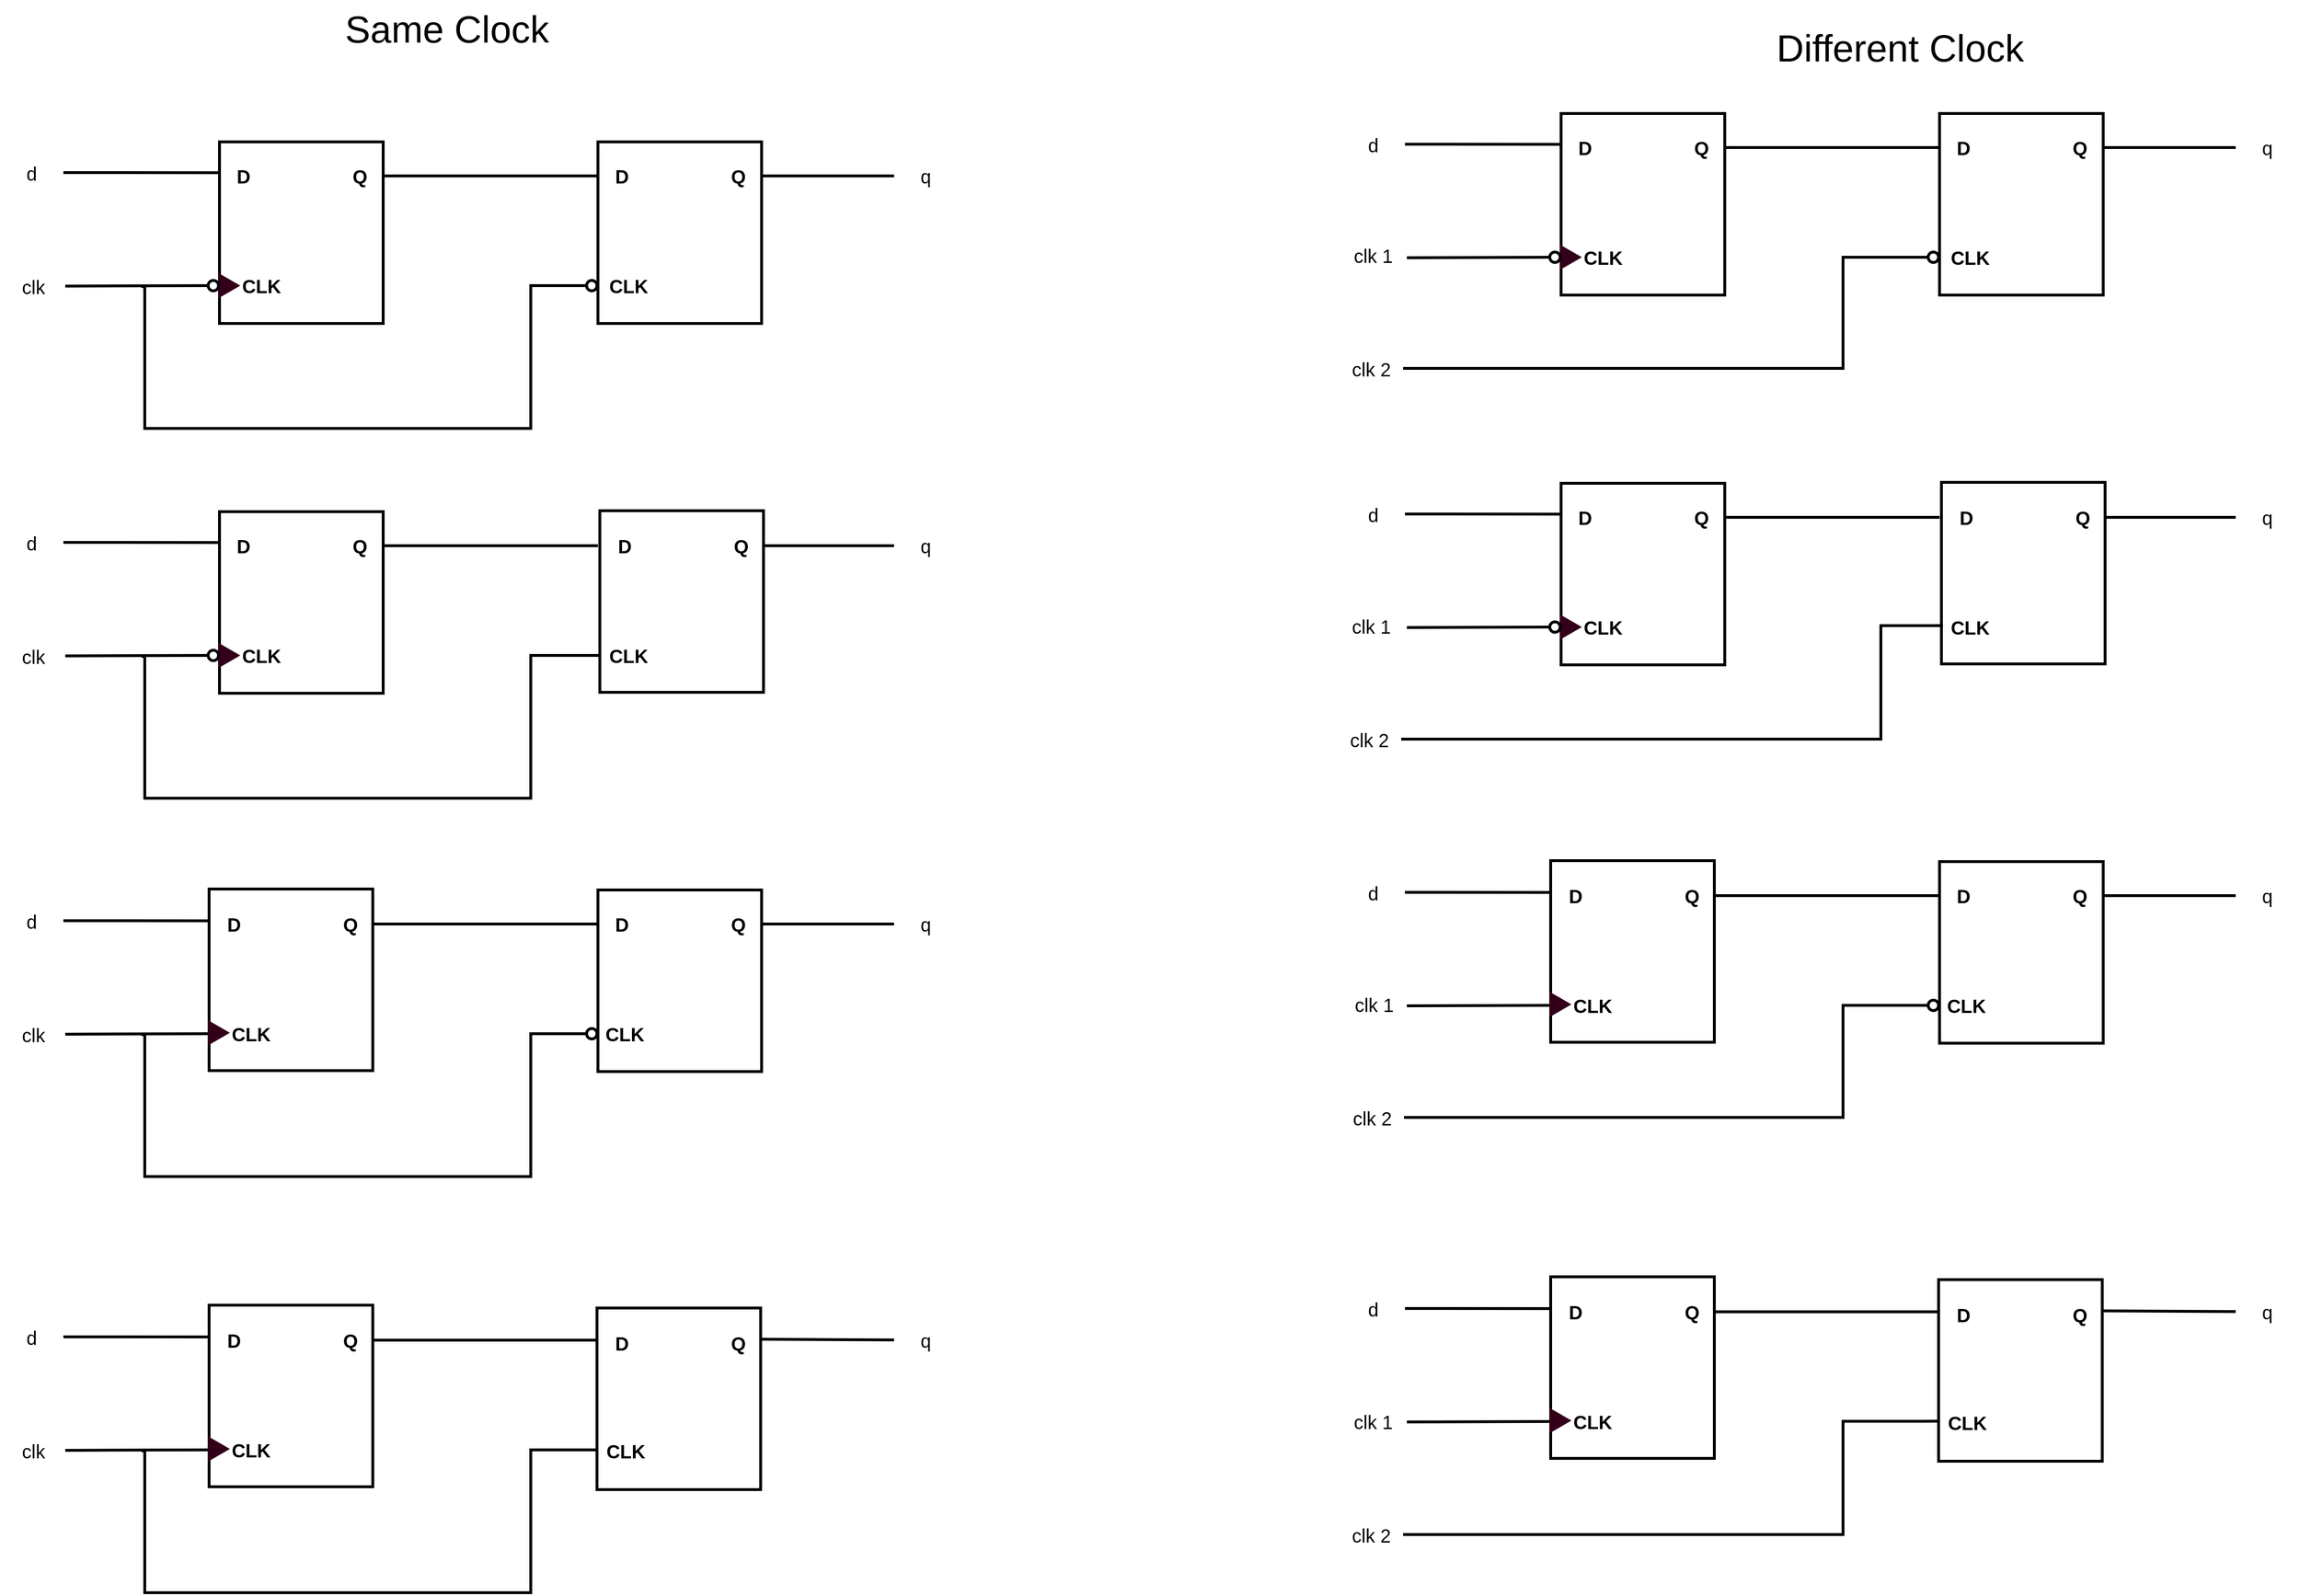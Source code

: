 <mxfile version="28.1.2">
  <diagram name="Page-1" id="wK8RtzLL9SJ3R5ARjWUS">
    <mxGraphModel dx="4900" dy="2587" grid="1" gridSize="10" guides="1" tooltips="1" connect="1" arrows="1" fold="1" page="1" pageScale="1" pageWidth="850" pageHeight="1100" math="0" shadow="0">
      <root>
        <mxCell id="0" />
        <mxCell id="1" parent="0" />
        <mxCell id="VeMJpktW_zQZ9WVwpv5x-1" value="" style="rounded=0;whiteSpace=wrap;html=1;strokeWidth=3;fontSize=20;container=0;fontStyle=1" vertex="1" parent="1">
          <mxGeometry x="252" y="310" width="173" height="192" as="geometry" />
        </mxCell>
        <mxCell id="VeMJpktW_zQZ9WVwpv5x-2" value="D" style="text;html=1;align=center;verticalAlign=middle;resizable=0;points=[];autosize=1;strokeColor=none;fillColor=none;strokeWidth=3;fontSize=20;container=0;fontStyle=1" vertex="1" parent="1">
          <mxGeometry x="257" y="326" width="40" height="40" as="geometry" />
        </mxCell>
        <mxCell id="VeMJpktW_zQZ9WVwpv5x-3" value="CLK" style="text;html=1;align=center;verticalAlign=middle;resizable=0;points=[];autosize=1;strokeColor=none;fillColor=none;strokeWidth=3;fontSize=20;container=0;fontStyle=1" vertex="1" parent="1">
          <mxGeometry x="266" y="442" width="60" height="40" as="geometry" />
        </mxCell>
        <mxCell id="VeMJpktW_zQZ9WVwpv5x-4" value="Q" style="text;html=1;align=center;verticalAlign=middle;resizable=0;points=[];autosize=1;strokeColor=none;fillColor=none;strokeWidth=3;fontSize=20;container=0;fontStyle=1" vertex="1" parent="1">
          <mxGeometry x="380" y="326" width="40" height="40" as="geometry" />
        </mxCell>
        <mxCell id="VeMJpktW_zQZ9WVwpv5x-5" value="" style="triangle;whiteSpace=wrap;html=1;strokeWidth=3;fillColor=#33001A;strokeColor=#33001A;fontColor=#ffffff;" vertex="1" parent="1">
          <mxGeometry x="252" y="451" width="19" height="22" as="geometry" />
        </mxCell>
        <mxCell id="VeMJpktW_zQZ9WVwpv5x-6" value="" style="ellipse;whiteSpace=wrap;html=1;aspect=fixed;strokeWidth=3;" vertex="1" parent="1">
          <mxGeometry x="240" y="456.5" width="11" height="11" as="geometry" />
        </mxCell>
        <mxCell id="VeMJpktW_zQZ9WVwpv5x-7" value="" style="rounded=0;whiteSpace=wrap;html=1;strokeWidth=3;fontSize=20;container=0;fontStyle=1" vertex="1" parent="1">
          <mxGeometry x="652" y="310" width="173" height="192" as="geometry" />
        </mxCell>
        <mxCell id="VeMJpktW_zQZ9WVwpv5x-8" value="D" style="text;html=1;align=center;verticalAlign=middle;resizable=0;points=[];autosize=1;strokeColor=none;fillColor=none;strokeWidth=3;fontSize=20;container=0;fontStyle=1" vertex="1" parent="1">
          <mxGeometry x="657" y="326" width="40" height="40" as="geometry" />
        </mxCell>
        <mxCell id="VeMJpktW_zQZ9WVwpv5x-9" value="CLK" style="text;html=1;align=center;verticalAlign=middle;resizable=0;points=[];autosize=1;strokeColor=none;fillColor=none;strokeWidth=3;fontSize=20;container=0;fontStyle=1" vertex="1" parent="1">
          <mxGeometry x="654" y="442" width="60" height="40" as="geometry" />
        </mxCell>
        <mxCell id="VeMJpktW_zQZ9WVwpv5x-10" value="Q" style="text;html=1;align=center;verticalAlign=middle;resizable=0;points=[];autosize=1;strokeColor=none;fillColor=none;strokeWidth=3;fontSize=20;container=0;fontStyle=1" vertex="1" parent="1">
          <mxGeometry x="780" y="326" width="40" height="40" as="geometry" />
        </mxCell>
        <mxCell id="VeMJpktW_zQZ9WVwpv5x-12" style="edgeStyle=orthogonalEdgeStyle;rounded=0;orthogonalLoop=1;jettySize=auto;html=1;exitX=0;exitY=0.5;exitDx=0;exitDy=0;endArrow=none;endFill=0;strokeWidth=3;" edge="1" parent="1" source="VeMJpktW_zQZ9WVwpv5x-13">
          <mxGeometry relative="1" as="geometry">
            <mxPoint x="171" y="462" as="targetPoint" />
            <Array as="points">
              <mxPoint x="581" y="462" />
              <mxPoint x="581" y="613" />
              <mxPoint x="173" y="613" />
              <mxPoint x="173" y="463" />
              <mxPoint x="171" y="463" />
            </Array>
          </mxGeometry>
        </mxCell>
        <mxCell id="VeMJpktW_zQZ9WVwpv5x-13" value="" style="ellipse;whiteSpace=wrap;html=1;aspect=fixed;strokeWidth=3;" vertex="1" parent="1">
          <mxGeometry x="640" y="456.5" width="11" height="11" as="geometry" />
        </mxCell>
        <mxCell id="VeMJpktW_zQZ9WVwpv5x-14" style="rounded=0;orthogonalLoop=1;jettySize=auto;html=1;exitX=1;exitY=0.5;exitDx=0;exitDy=0;endArrow=none;endFill=0;strokeWidth=3;entryX=0;entryY=0.5;entryDx=0;entryDy=0;" edge="1" parent="1" source="VeMJpktW_zQZ9WVwpv5x-15" target="VeMJpktW_zQZ9WVwpv5x-6">
          <mxGeometry relative="1" as="geometry">
            <mxPoint x="238" y="462" as="targetPoint" />
          </mxGeometry>
        </mxCell>
        <mxCell id="VeMJpktW_zQZ9WVwpv5x-15" value="clk" style="rounded=0;whiteSpace=wrap;html=1;strokeColor=none;fontSize=20;" vertex="1" parent="1">
          <mxGeometry x="22" y="445" width="67" height="35" as="geometry" />
        </mxCell>
        <mxCell id="VeMJpktW_zQZ9WVwpv5x-16" style="rounded=0;orthogonalLoop=1;jettySize=auto;html=1;exitX=1;exitY=0.5;exitDx=0;exitDy=0;endArrow=none;endFill=0;strokeWidth=3;entryX=0.005;entryY=0.17;entryDx=0;entryDy=0;entryPerimeter=0;" edge="1" parent="1" source="VeMJpktW_zQZ9WVwpv5x-17" target="VeMJpktW_zQZ9WVwpv5x-1">
          <mxGeometry relative="1" as="geometry">
            <mxPoint x="250" y="342.69" as="targetPoint" />
          </mxGeometry>
        </mxCell>
        <mxCell id="VeMJpktW_zQZ9WVwpv5x-17" value="d" style="rounded=0;whiteSpace=wrap;html=1;strokeColor=none;fontSize=20;" vertex="1" parent="1">
          <mxGeometry x="20" y="325" width="67" height="35" as="geometry" />
        </mxCell>
        <mxCell id="VeMJpktW_zQZ9WVwpv5x-18" style="rounded=0;orthogonalLoop=1;jettySize=auto;html=1;endArrow=none;endFill=0;strokeWidth=3;" edge="1" parent="1">
          <mxGeometry relative="1" as="geometry">
            <mxPoint x="425" y="346" as="sourcePoint" />
            <mxPoint x="652" y="346" as="targetPoint" />
          </mxGeometry>
        </mxCell>
        <mxCell id="VeMJpktW_zQZ9WVwpv5x-19" value="" style="edgeStyle=orthogonalEdgeStyle;rounded=0;orthogonalLoop=1;jettySize=auto;html=1;strokeWidth=3;endArrow=none;endFill=0;" edge="1" parent="1" source="VeMJpktW_zQZ9WVwpv5x-20">
          <mxGeometry relative="1" as="geometry">
            <mxPoint x="826" y="346" as="targetPoint" />
          </mxGeometry>
        </mxCell>
        <mxCell id="VeMJpktW_zQZ9WVwpv5x-20" value="q" style="rounded=0;whiteSpace=wrap;html=1;strokeColor=none;fontSize=20;" vertex="1" parent="1">
          <mxGeometry x="965" y="328.5" width="67" height="35" as="geometry" />
        </mxCell>
        <mxCell id="VeMJpktW_zQZ9WVwpv5x-21" value="" style="rounded=0;whiteSpace=wrap;html=1;strokeWidth=3;fontSize=20;container=0;fontStyle=1" vertex="1" parent="1">
          <mxGeometry x="252" y="701" width="173" height="192" as="geometry" />
        </mxCell>
        <mxCell id="VeMJpktW_zQZ9WVwpv5x-22" value="D" style="text;html=1;align=center;verticalAlign=middle;resizable=0;points=[];autosize=1;strokeColor=none;fillColor=none;strokeWidth=3;fontSize=20;container=0;fontStyle=1" vertex="1" parent="1">
          <mxGeometry x="257" y="717" width="40" height="40" as="geometry" />
        </mxCell>
        <mxCell id="VeMJpktW_zQZ9WVwpv5x-23" value="CLK" style="text;html=1;align=center;verticalAlign=middle;resizable=0;points=[];autosize=1;strokeColor=none;fillColor=none;strokeWidth=3;fontSize=20;container=0;fontStyle=1" vertex="1" parent="1">
          <mxGeometry x="266" y="833" width="60" height="40" as="geometry" />
        </mxCell>
        <mxCell id="VeMJpktW_zQZ9WVwpv5x-24" value="Q" style="text;html=1;align=center;verticalAlign=middle;resizable=0;points=[];autosize=1;strokeColor=none;fillColor=none;strokeWidth=3;fontSize=20;container=0;fontStyle=1" vertex="1" parent="1">
          <mxGeometry x="380" y="717" width="40" height="40" as="geometry" />
        </mxCell>
        <mxCell id="VeMJpktW_zQZ9WVwpv5x-25" value="" style="triangle;whiteSpace=wrap;html=1;strokeWidth=3;fillColor=#33001A;strokeColor=#33001A;fontColor=#ffffff;" vertex="1" parent="1">
          <mxGeometry x="252" y="842" width="19" height="22" as="geometry" />
        </mxCell>
        <mxCell id="VeMJpktW_zQZ9WVwpv5x-26" value="" style="ellipse;whiteSpace=wrap;html=1;aspect=fixed;strokeWidth=3;" vertex="1" parent="1">
          <mxGeometry x="240" y="847.5" width="11" height="11" as="geometry" />
        </mxCell>
        <mxCell id="VeMJpktW_zQZ9WVwpv5x-27" style="edgeStyle=orthogonalEdgeStyle;rounded=0;orthogonalLoop=1;jettySize=auto;html=1;exitX=0;exitY=0.5;exitDx=0;exitDy=0;endArrow=none;endFill=0;strokeWidth=3;" edge="1" parent="1">
          <mxGeometry relative="1" as="geometry">
            <mxPoint x="171" y="853" as="targetPoint" />
            <Array as="points">
              <mxPoint x="654" y="853" />
              <mxPoint x="581" y="853" />
              <mxPoint x="581" y="1004" />
              <mxPoint x="173" y="1004" />
              <mxPoint x="173" y="854" />
              <mxPoint x="171" y="854" />
            </Array>
            <mxPoint x="654.0" y="852" as="sourcePoint" />
          </mxGeometry>
        </mxCell>
        <mxCell id="VeMJpktW_zQZ9WVwpv5x-28" style="rounded=0;orthogonalLoop=1;jettySize=auto;html=1;exitX=1;exitY=0.5;exitDx=0;exitDy=0;endArrow=none;endFill=0;strokeWidth=3;entryX=0;entryY=0.5;entryDx=0;entryDy=0;" edge="1" parent="1" source="VeMJpktW_zQZ9WVwpv5x-29" target="VeMJpktW_zQZ9WVwpv5x-26">
          <mxGeometry relative="1" as="geometry">
            <mxPoint x="238" y="853" as="targetPoint" />
          </mxGeometry>
        </mxCell>
        <mxCell id="VeMJpktW_zQZ9WVwpv5x-29" value="clk" style="rounded=0;whiteSpace=wrap;html=1;strokeColor=none;fontSize=20;" vertex="1" parent="1">
          <mxGeometry x="22" y="836" width="67" height="35" as="geometry" />
        </mxCell>
        <mxCell id="VeMJpktW_zQZ9WVwpv5x-30" style="rounded=0;orthogonalLoop=1;jettySize=auto;html=1;exitX=1;exitY=0.5;exitDx=0;exitDy=0;endArrow=none;endFill=0;strokeWidth=3;entryX=0.005;entryY=0.17;entryDx=0;entryDy=0;entryPerimeter=0;" edge="1" parent="1" source="VeMJpktW_zQZ9WVwpv5x-31" target="VeMJpktW_zQZ9WVwpv5x-21">
          <mxGeometry relative="1" as="geometry">
            <mxPoint x="250" y="733.69" as="targetPoint" />
          </mxGeometry>
        </mxCell>
        <mxCell id="VeMJpktW_zQZ9WVwpv5x-31" value="d" style="rounded=0;whiteSpace=wrap;html=1;strokeColor=none;fontSize=20;" vertex="1" parent="1">
          <mxGeometry x="20" y="716" width="67" height="35" as="geometry" />
        </mxCell>
        <mxCell id="VeMJpktW_zQZ9WVwpv5x-32" style="rounded=0;orthogonalLoop=1;jettySize=auto;html=1;endArrow=none;endFill=0;strokeWidth=3;" edge="1" parent="1">
          <mxGeometry relative="1" as="geometry">
            <mxPoint x="425" y="737" as="sourcePoint" />
            <mxPoint x="652" y="737" as="targetPoint" />
          </mxGeometry>
        </mxCell>
        <mxCell id="VeMJpktW_zQZ9WVwpv5x-33" value="" style="edgeStyle=orthogonalEdgeStyle;rounded=0;orthogonalLoop=1;jettySize=auto;html=1;strokeWidth=3;endArrow=none;endFill=0;" edge="1" parent="1" source="VeMJpktW_zQZ9WVwpv5x-34">
          <mxGeometry relative="1" as="geometry">
            <mxPoint x="826" y="737" as="targetPoint" />
          </mxGeometry>
        </mxCell>
        <mxCell id="VeMJpktW_zQZ9WVwpv5x-34" value="q" style="rounded=0;whiteSpace=wrap;html=1;strokeColor=none;fontSize=20;" vertex="1" parent="1">
          <mxGeometry x="965" y="719.5" width="67" height="35" as="geometry" />
        </mxCell>
        <mxCell id="VeMJpktW_zQZ9WVwpv5x-35" value="" style="rounded=0;whiteSpace=wrap;html=1;strokeWidth=3;fontSize=20;container=0;fontStyle=1" vertex="1" parent="1">
          <mxGeometry x="654" y="700" width="173" height="192" as="geometry" />
        </mxCell>
        <mxCell id="VeMJpktW_zQZ9WVwpv5x-36" value="D" style="text;html=1;align=center;verticalAlign=middle;resizable=0;points=[];autosize=1;strokeColor=none;fillColor=none;strokeWidth=3;fontSize=20;container=0;fontStyle=1" vertex="1" parent="1">
          <mxGeometry x="663" y="718" width="33" height="37" as="geometry" />
        </mxCell>
        <mxCell id="VeMJpktW_zQZ9WVwpv5x-37" value="CLK" style="text;html=1;align=center;verticalAlign=middle;resizable=0;points=[];autosize=1;strokeColor=none;fillColor=none;strokeWidth=3;fontSize=20;container=0;fontStyle=1" vertex="1" parent="1">
          <mxGeometry x="655" y="834" width="58" height="37" as="geometry" />
        </mxCell>
        <mxCell id="VeMJpktW_zQZ9WVwpv5x-38" value="Q" style="text;html=1;align=center;verticalAlign=middle;resizable=0;points=[];autosize=1;strokeColor=none;fillColor=none;strokeWidth=3;fontSize=20;container=0;fontStyle=1" vertex="1" parent="1">
          <mxGeometry x="785" y="718" width="35" height="37" as="geometry" />
        </mxCell>
        <mxCell id="VeMJpktW_zQZ9WVwpv5x-40" value="" style="rounded=0;whiteSpace=wrap;html=1;strokeWidth=3;fontSize=20;container=0;fontStyle=1" vertex="1" parent="1">
          <mxGeometry x="652" y="1101" width="173" height="192" as="geometry" />
        </mxCell>
        <mxCell id="VeMJpktW_zQZ9WVwpv5x-41" value="D" style="text;html=1;align=center;verticalAlign=middle;resizable=0;points=[];autosize=1;strokeColor=none;fillColor=none;strokeWidth=3;fontSize=20;container=0;fontStyle=1" vertex="1" parent="1">
          <mxGeometry x="657" y="1117" width="40" height="40" as="geometry" />
        </mxCell>
        <mxCell id="VeMJpktW_zQZ9WVwpv5x-42" value="CLK" style="text;html=1;align=center;verticalAlign=middle;resizable=0;points=[];autosize=1;strokeColor=none;fillColor=none;strokeWidth=3;fontSize=20;container=0;fontStyle=1" vertex="1" parent="1">
          <mxGeometry x="650" y="1233" width="60" height="40" as="geometry" />
        </mxCell>
        <mxCell id="VeMJpktW_zQZ9WVwpv5x-43" value="Q" style="text;html=1;align=center;verticalAlign=middle;resizable=0;points=[];autosize=1;strokeColor=none;fillColor=none;strokeWidth=3;fontSize=20;container=0;fontStyle=1" vertex="1" parent="1">
          <mxGeometry x="780" y="1117" width="40" height="40" as="geometry" />
        </mxCell>
        <mxCell id="VeMJpktW_zQZ9WVwpv5x-45" style="edgeStyle=orthogonalEdgeStyle;rounded=0;orthogonalLoop=1;jettySize=auto;html=1;exitX=0;exitY=0.5;exitDx=0;exitDy=0;endArrow=none;endFill=0;strokeWidth=3;" edge="1" parent="1" source="VeMJpktW_zQZ9WVwpv5x-46">
          <mxGeometry relative="1" as="geometry">
            <mxPoint x="171" y="1253" as="targetPoint" />
            <Array as="points">
              <mxPoint x="581" y="1253" />
              <mxPoint x="581" y="1404" />
              <mxPoint x="173" y="1404" />
              <mxPoint x="173" y="1254" />
              <mxPoint x="171" y="1254" />
            </Array>
          </mxGeometry>
        </mxCell>
        <mxCell id="VeMJpktW_zQZ9WVwpv5x-46" value="" style="ellipse;whiteSpace=wrap;html=1;aspect=fixed;strokeWidth=3;" vertex="1" parent="1">
          <mxGeometry x="640" y="1247.5" width="11" height="11" as="geometry" />
        </mxCell>
        <mxCell id="VeMJpktW_zQZ9WVwpv5x-47" style="rounded=0;orthogonalLoop=1;jettySize=auto;html=1;exitX=1;exitY=0.5;exitDx=0;exitDy=0;endArrow=none;endFill=0;strokeWidth=3;entryX=0;entryY=0.5;entryDx=0;entryDy=0;" edge="1" parent="1" source="VeMJpktW_zQZ9WVwpv5x-48">
          <mxGeometry relative="1" as="geometry">
            <mxPoint x="240" y="1253" as="targetPoint" />
          </mxGeometry>
        </mxCell>
        <mxCell id="VeMJpktW_zQZ9WVwpv5x-48" value="clk" style="rounded=0;whiteSpace=wrap;html=1;strokeColor=none;fontSize=20;" vertex="1" parent="1">
          <mxGeometry x="22" y="1236" width="67" height="35" as="geometry" />
        </mxCell>
        <mxCell id="VeMJpktW_zQZ9WVwpv5x-49" style="rounded=0;orthogonalLoop=1;jettySize=auto;html=1;exitX=1;exitY=0.5;exitDx=0;exitDy=0;endArrow=none;endFill=0;strokeWidth=3;entryX=0.005;entryY=0.17;entryDx=0;entryDy=0;entryPerimeter=0;" edge="1" parent="1" source="VeMJpktW_zQZ9WVwpv5x-50">
          <mxGeometry relative="1" as="geometry">
            <mxPoint x="252.865" y="1133.64" as="targetPoint" />
          </mxGeometry>
        </mxCell>
        <mxCell id="VeMJpktW_zQZ9WVwpv5x-50" value="d" style="rounded=0;whiteSpace=wrap;html=1;strokeColor=none;fontSize=20;" vertex="1" parent="1">
          <mxGeometry x="20" y="1116" width="67" height="35" as="geometry" />
        </mxCell>
        <mxCell id="VeMJpktW_zQZ9WVwpv5x-51" style="rounded=0;orthogonalLoop=1;jettySize=auto;html=1;endArrow=none;endFill=0;strokeWidth=3;" edge="1" parent="1">
          <mxGeometry relative="1" as="geometry">
            <mxPoint x="415" y="1137" as="sourcePoint" />
            <mxPoint x="652" y="1137" as="targetPoint" />
          </mxGeometry>
        </mxCell>
        <mxCell id="VeMJpktW_zQZ9WVwpv5x-52" value="" style="edgeStyle=orthogonalEdgeStyle;rounded=0;orthogonalLoop=1;jettySize=auto;html=1;strokeWidth=3;endArrow=none;endFill=0;" edge="1" parent="1" source="VeMJpktW_zQZ9WVwpv5x-53">
          <mxGeometry relative="1" as="geometry">
            <mxPoint x="826" y="1137" as="targetPoint" />
          </mxGeometry>
        </mxCell>
        <mxCell id="VeMJpktW_zQZ9WVwpv5x-53" value="q" style="rounded=0;whiteSpace=wrap;html=1;strokeColor=none;fontSize=20;" vertex="1" parent="1">
          <mxGeometry x="965" y="1119.5" width="67" height="35" as="geometry" />
        </mxCell>
        <mxCell id="VeMJpktW_zQZ9WVwpv5x-54" value="" style="rounded=0;whiteSpace=wrap;html=1;strokeWidth=3;fontSize=20;container=0;fontStyle=1" vertex="1" parent="1">
          <mxGeometry x="241" y="1100" width="173" height="192" as="geometry" />
        </mxCell>
        <mxCell id="VeMJpktW_zQZ9WVwpv5x-55" value="D" style="text;html=1;align=center;verticalAlign=middle;resizable=0;points=[];autosize=1;strokeColor=none;fillColor=none;strokeWidth=3;fontSize=20;container=0;fontStyle=1" vertex="1" parent="1">
          <mxGeometry x="250" y="1118" width="33" height="37" as="geometry" />
        </mxCell>
        <mxCell id="VeMJpktW_zQZ9WVwpv5x-56" value="CLK" style="text;html=1;align=center;verticalAlign=middle;resizable=0;points=[];autosize=1;strokeColor=none;fillColor=none;strokeWidth=3;fontSize=20;container=0;fontStyle=1" vertex="1" parent="1">
          <mxGeometry x="256" y="1234" width="58" height="37" as="geometry" />
        </mxCell>
        <mxCell id="VeMJpktW_zQZ9WVwpv5x-57" value="Q" style="text;html=1;align=center;verticalAlign=middle;resizable=0;points=[];autosize=1;strokeColor=none;fillColor=none;strokeWidth=3;fontSize=20;container=0;fontStyle=1" vertex="1" parent="1">
          <mxGeometry x="372" y="1118" width="35" height="37" as="geometry" />
        </mxCell>
        <mxCell id="VeMJpktW_zQZ9WVwpv5x-58" value="" style="triangle;whiteSpace=wrap;html=1;strokeWidth=3;fillColor=#33001A;strokeColor=#33001A;fontColor=#ffffff;" vertex="1" parent="1">
          <mxGeometry x="241" y="1241" width="19" height="22" as="geometry" />
        </mxCell>
        <mxCell id="VeMJpktW_zQZ9WVwpv5x-59" style="edgeStyle=orthogonalEdgeStyle;rounded=0;orthogonalLoop=1;jettySize=auto;html=1;endArrow=none;endFill=0;strokeWidth=3;" edge="1" parent="1">
          <mxGeometry relative="1" as="geometry">
            <mxPoint x="171" y="1693" as="targetPoint" />
            <Array as="points">
              <mxPoint x="581" y="1693" />
              <mxPoint x="581" y="1844" />
              <mxPoint x="173" y="1844" />
              <mxPoint x="173" y="1694" />
              <mxPoint x="171" y="1694" />
            </Array>
            <mxPoint x="650" y="1693" as="sourcePoint" />
          </mxGeometry>
        </mxCell>
        <mxCell id="VeMJpktW_zQZ9WVwpv5x-60" style="rounded=0;orthogonalLoop=1;jettySize=auto;html=1;exitX=1;exitY=0.5;exitDx=0;exitDy=0;endArrow=none;endFill=0;strokeWidth=3;entryX=0;entryY=0.5;entryDx=0;entryDy=0;" edge="1" parent="1" source="VeMJpktW_zQZ9WVwpv5x-61">
          <mxGeometry relative="1" as="geometry">
            <mxPoint x="240" y="1693" as="targetPoint" />
          </mxGeometry>
        </mxCell>
        <mxCell id="VeMJpktW_zQZ9WVwpv5x-61" value="clk" style="rounded=0;whiteSpace=wrap;html=1;strokeColor=none;fontSize=20;" vertex="1" parent="1">
          <mxGeometry x="22" y="1676" width="67" height="35" as="geometry" />
        </mxCell>
        <mxCell id="VeMJpktW_zQZ9WVwpv5x-62" style="rounded=0;orthogonalLoop=1;jettySize=auto;html=1;exitX=1;exitY=0.5;exitDx=0;exitDy=0;endArrow=none;endFill=0;strokeWidth=3;entryX=0.005;entryY=0.17;entryDx=0;entryDy=0;entryPerimeter=0;" edge="1" parent="1" source="VeMJpktW_zQZ9WVwpv5x-63">
          <mxGeometry relative="1" as="geometry">
            <mxPoint x="252.865" y="1573.64" as="targetPoint" />
          </mxGeometry>
        </mxCell>
        <mxCell id="VeMJpktW_zQZ9WVwpv5x-63" value="d" style="rounded=0;whiteSpace=wrap;html=1;strokeColor=none;fontSize=20;" vertex="1" parent="1">
          <mxGeometry x="20" y="1556" width="67" height="35" as="geometry" />
        </mxCell>
        <mxCell id="VeMJpktW_zQZ9WVwpv5x-64" style="rounded=0;orthogonalLoop=1;jettySize=auto;html=1;endArrow=none;endFill=0;strokeWidth=3;" edge="1" parent="1">
          <mxGeometry relative="1" as="geometry">
            <mxPoint x="415" y="1577" as="sourcePoint" />
            <mxPoint x="652" y="1577" as="targetPoint" />
          </mxGeometry>
        </mxCell>
        <mxCell id="VeMJpktW_zQZ9WVwpv5x-65" value="" style="rounded=0;orthogonalLoop=1;jettySize=auto;html=1;strokeWidth=3;endArrow=none;endFill=0;" edge="1" parent="1" source="VeMJpktW_zQZ9WVwpv5x-66">
          <mxGeometry relative="1" as="geometry">
            <mxPoint x="824" y="1576" as="targetPoint" />
          </mxGeometry>
        </mxCell>
        <mxCell id="VeMJpktW_zQZ9WVwpv5x-66" value="q" style="rounded=0;whiteSpace=wrap;html=1;strokeColor=none;fontSize=20;" vertex="1" parent="1">
          <mxGeometry x="965" y="1559.5" width="67" height="35" as="geometry" />
        </mxCell>
        <mxCell id="VeMJpktW_zQZ9WVwpv5x-67" value="" style="rounded=0;whiteSpace=wrap;html=1;strokeWidth=3;fontSize=20;container=0;fontStyle=1" vertex="1" parent="1">
          <mxGeometry x="241" y="1540" width="173" height="192" as="geometry" />
        </mxCell>
        <mxCell id="VeMJpktW_zQZ9WVwpv5x-68" value="D" style="text;html=1;align=center;verticalAlign=middle;resizable=0;points=[];autosize=1;strokeColor=none;fillColor=none;strokeWidth=3;fontSize=20;container=0;fontStyle=1" vertex="1" parent="1">
          <mxGeometry x="250" y="1558" width="33" height="37" as="geometry" />
        </mxCell>
        <mxCell id="VeMJpktW_zQZ9WVwpv5x-69" value="CLK" style="text;html=1;align=center;verticalAlign=middle;resizable=0;points=[];autosize=1;strokeColor=none;fillColor=none;strokeWidth=3;fontSize=20;container=0;fontStyle=1" vertex="1" parent="1">
          <mxGeometry x="256" y="1674" width="58" height="37" as="geometry" />
        </mxCell>
        <mxCell id="VeMJpktW_zQZ9WVwpv5x-70" value="Q" style="text;html=1;align=center;verticalAlign=middle;resizable=0;points=[];autosize=1;strokeColor=none;fillColor=none;strokeWidth=3;fontSize=20;container=0;fontStyle=1" vertex="1" parent="1">
          <mxGeometry x="372" y="1558" width="35" height="37" as="geometry" />
        </mxCell>
        <mxCell id="VeMJpktW_zQZ9WVwpv5x-71" value="" style="triangle;whiteSpace=wrap;html=1;strokeWidth=3;fillColor=#33001A;strokeColor=#33001A;fontColor=#ffffff;" vertex="1" parent="1">
          <mxGeometry x="241" y="1681" width="19" height="22" as="geometry" />
        </mxCell>
        <mxCell id="VeMJpktW_zQZ9WVwpv5x-72" value="" style="rounded=0;whiteSpace=wrap;html=1;strokeWidth=3;fontSize=20;container=0;fontStyle=1" vertex="1" parent="1">
          <mxGeometry x="651" y="1543" width="173" height="192" as="geometry" />
        </mxCell>
        <mxCell id="VeMJpktW_zQZ9WVwpv5x-73" value="D" style="text;html=1;align=center;verticalAlign=middle;resizable=0;points=[];autosize=1;strokeColor=none;fillColor=none;strokeWidth=3;fontSize=20;container=0;fontStyle=1" vertex="1" parent="1">
          <mxGeometry x="660" y="1561" width="33" height="37" as="geometry" />
        </mxCell>
        <mxCell id="VeMJpktW_zQZ9WVwpv5x-74" value="CLK" style="text;html=1;align=center;verticalAlign=middle;resizable=0;points=[];autosize=1;strokeColor=none;fillColor=none;strokeWidth=3;fontSize=20;container=0;fontStyle=1" vertex="1" parent="1">
          <mxGeometry x="652" y="1675" width="58" height="37" as="geometry" />
        </mxCell>
        <mxCell id="VeMJpktW_zQZ9WVwpv5x-75" value="Q" style="text;html=1;align=center;verticalAlign=middle;resizable=0;points=[];autosize=1;strokeColor=none;fillColor=none;strokeWidth=3;fontSize=20;container=0;fontStyle=1" vertex="1" parent="1">
          <mxGeometry x="782" y="1561" width="35" height="37" as="geometry" />
        </mxCell>
        <mxCell id="VeMJpktW_zQZ9WVwpv5x-77" value="" style="rounded=0;whiteSpace=wrap;html=1;strokeWidth=3;fontSize=20;container=0;fontStyle=1" vertex="1" parent="1">
          <mxGeometry x="1670" y="280" width="173" height="192" as="geometry" />
        </mxCell>
        <mxCell id="VeMJpktW_zQZ9WVwpv5x-78" value="D" style="text;html=1;align=center;verticalAlign=middle;resizable=0;points=[];autosize=1;strokeColor=none;fillColor=none;strokeWidth=3;fontSize=20;container=0;fontStyle=1" vertex="1" parent="1">
          <mxGeometry x="1675" y="296" width="40" height="40" as="geometry" />
        </mxCell>
        <mxCell id="VeMJpktW_zQZ9WVwpv5x-79" value="CLK" style="text;html=1;align=center;verticalAlign=middle;resizable=0;points=[];autosize=1;strokeColor=none;fillColor=none;strokeWidth=3;fontSize=20;container=0;fontStyle=1" vertex="1" parent="1">
          <mxGeometry x="1684" y="412" width="60" height="40" as="geometry" />
        </mxCell>
        <mxCell id="VeMJpktW_zQZ9WVwpv5x-80" value="Q" style="text;html=1;align=center;verticalAlign=middle;resizable=0;points=[];autosize=1;strokeColor=none;fillColor=none;strokeWidth=3;fontSize=20;container=0;fontStyle=1" vertex="1" parent="1">
          <mxGeometry x="1798" y="296" width="40" height="40" as="geometry" />
        </mxCell>
        <mxCell id="VeMJpktW_zQZ9WVwpv5x-81" value="" style="triangle;whiteSpace=wrap;html=1;strokeWidth=3;fillColor=#33001A;strokeColor=#33001A;fontColor=#ffffff;" vertex="1" parent="1">
          <mxGeometry x="1670" y="421" width="19" height="22" as="geometry" />
        </mxCell>
        <mxCell id="VeMJpktW_zQZ9WVwpv5x-82" value="" style="ellipse;whiteSpace=wrap;html=1;aspect=fixed;strokeWidth=3;" vertex="1" parent="1">
          <mxGeometry x="1658" y="426.5" width="11" height="11" as="geometry" />
        </mxCell>
        <mxCell id="VeMJpktW_zQZ9WVwpv5x-83" value="" style="rounded=0;whiteSpace=wrap;html=1;strokeWidth=3;fontSize=20;container=0;fontStyle=1" vertex="1" parent="1">
          <mxGeometry x="2070" y="280" width="173" height="192" as="geometry" />
        </mxCell>
        <mxCell id="VeMJpktW_zQZ9WVwpv5x-84" value="D" style="text;html=1;align=center;verticalAlign=middle;resizable=0;points=[];autosize=1;strokeColor=none;fillColor=none;strokeWidth=3;fontSize=20;container=0;fontStyle=1" vertex="1" parent="1">
          <mxGeometry x="2075" y="296" width="40" height="40" as="geometry" />
        </mxCell>
        <mxCell id="VeMJpktW_zQZ9WVwpv5x-85" value="CLK" style="text;html=1;align=center;verticalAlign=middle;resizable=0;points=[];autosize=1;strokeColor=none;fillColor=none;strokeWidth=3;fontSize=20;container=0;fontStyle=1" vertex="1" parent="1">
          <mxGeometry x="2072" y="412" width="60" height="40" as="geometry" />
        </mxCell>
        <mxCell id="VeMJpktW_zQZ9WVwpv5x-86" value="Q" style="text;html=1;align=center;verticalAlign=middle;resizable=0;points=[];autosize=1;strokeColor=none;fillColor=none;strokeWidth=3;fontSize=20;container=0;fontStyle=1" vertex="1" parent="1">
          <mxGeometry x="2198" y="296" width="40" height="40" as="geometry" />
        </mxCell>
        <mxCell id="VeMJpktW_zQZ9WVwpv5x-88" value="" style="ellipse;whiteSpace=wrap;html=1;aspect=fixed;strokeWidth=3;" vertex="1" parent="1">
          <mxGeometry x="2058" y="426.5" width="11" height="11" as="geometry" />
        </mxCell>
        <mxCell id="VeMJpktW_zQZ9WVwpv5x-89" style="rounded=0;orthogonalLoop=1;jettySize=auto;html=1;exitX=1;exitY=0.5;exitDx=0;exitDy=0;endArrow=none;endFill=0;strokeWidth=3;entryX=0;entryY=0.5;entryDx=0;entryDy=0;" edge="1" parent="1" target="VeMJpktW_zQZ9WVwpv5x-82">
          <mxGeometry relative="1" as="geometry">
            <mxPoint x="1656" y="432" as="targetPoint" />
            <mxPoint x="1507.0" y="432.5" as="sourcePoint" />
          </mxGeometry>
        </mxCell>
        <mxCell id="VeMJpktW_zQZ9WVwpv5x-91" style="rounded=0;orthogonalLoop=1;jettySize=auto;html=1;exitX=1;exitY=0.5;exitDx=0;exitDy=0;endArrow=none;endFill=0;strokeWidth=3;entryX=0.005;entryY=0.17;entryDx=0;entryDy=0;entryPerimeter=0;" edge="1" parent="1" source="VeMJpktW_zQZ9WVwpv5x-92" target="VeMJpktW_zQZ9WVwpv5x-77">
          <mxGeometry relative="1" as="geometry">
            <mxPoint x="1668" y="312.69" as="targetPoint" />
          </mxGeometry>
        </mxCell>
        <mxCell id="VeMJpktW_zQZ9WVwpv5x-92" value="d" style="rounded=0;whiteSpace=wrap;html=1;strokeColor=none;fontSize=20;" vertex="1" parent="1">
          <mxGeometry x="1438" y="295" width="67" height="35" as="geometry" />
        </mxCell>
        <mxCell id="VeMJpktW_zQZ9WVwpv5x-93" style="rounded=0;orthogonalLoop=1;jettySize=auto;html=1;endArrow=none;endFill=0;strokeWidth=3;" edge="1" parent="1">
          <mxGeometry relative="1" as="geometry">
            <mxPoint x="1843" y="316" as="sourcePoint" />
            <mxPoint x="2070" y="316" as="targetPoint" />
          </mxGeometry>
        </mxCell>
        <mxCell id="VeMJpktW_zQZ9WVwpv5x-94" value="" style="edgeStyle=orthogonalEdgeStyle;rounded=0;orthogonalLoop=1;jettySize=auto;html=1;strokeWidth=3;endArrow=none;endFill=0;" edge="1" parent="1" source="VeMJpktW_zQZ9WVwpv5x-95">
          <mxGeometry relative="1" as="geometry">
            <mxPoint x="2244" y="316" as="targetPoint" />
          </mxGeometry>
        </mxCell>
        <mxCell id="VeMJpktW_zQZ9WVwpv5x-95" value="q" style="rounded=0;whiteSpace=wrap;html=1;strokeColor=none;fontSize=20;" vertex="1" parent="1">
          <mxGeometry x="2383" y="298.5" width="67" height="35" as="geometry" />
        </mxCell>
        <mxCell id="VeMJpktW_zQZ9WVwpv5x-96" value="" style="rounded=0;whiteSpace=wrap;html=1;strokeWidth=3;fontSize=20;container=0;fontStyle=1" vertex="1" parent="1">
          <mxGeometry x="1670" y="671" width="173" height="192" as="geometry" />
        </mxCell>
        <mxCell id="VeMJpktW_zQZ9WVwpv5x-97" value="D" style="text;html=1;align=center;verticalAlign=middle;resizable=0;points=[];autosize=1;strokeColor=none;fillColor=none;strokeWidth=3;fontSize=20;container=0;fontStyle=1" vertex="1" parent="1">
          <mxGeometry x="1675" y="687" width="40" height="40" as="geometry" />
        </mxCell>
        <mxCell id="VeMJpktW_zQZ9WVwpv5x-98" value="CLK" style="text;html=1;align=center;verticalAlign=middle;resizable=0;points=[];autosize=1;strokeColor=none;fillColor=none;strokeWidth=3;fontSize=20;container=0;fontStyle=1" vertex="1" parent="1">
          <mxGeometry x="1684" y="803" width="60" height="40" as="geometry" />
        </mxCell>
        <mxCell id="VeMJpktW_zQZ9WVwpv5x-99" value="Q" style="text;html=1;align=center;verticalAlign=middle;resizable=0;points=[];autosize=1;strokeColor=none;fillColor=none;strokeWidth=3;fontSize=20;container=0;fontStyle=1" vertex="1" parent="1">
          <mxGeometry x="1798" y="687" width="40" height="40" as="geometry" />
        </mxCell>
        <mxCell id="VeMJpktW_zQZ9WVwpv5x-100" value="" style="triangle;whiteSpace=wrap;html=1;strokeWidth=3;fillColor=#33001A;strokeColor=#33001A;fontColor=#ffffff;" vertex="1" parent="1">
          <mxGeometry x="1670" y="812" width="19" height="22" as="geometry" />
        </mxCell>
        <mxCell id="VeMJpktW_zQZ9WVwpv5x-101" value="" style="ellipse;whiteSpace=wrap;html=1;aspect=fixed;strokeWidth=3;" vertex="1" parent="1">
          <mxGeometry x="1658" y="817.5" width="11" height="11" as="geometry" />
        </mxCell>
        <mxCell id="VeMJpktW_zQZ9WVwpv5x-103" style="rounded=0;orthogonalLoop=1;jettySize=auto;html=1;exitX=1;exitY=0.5;exitDx=0;exitDy=0;endArrow=none;endFill=0;strokeWidth=3;entryX=0;entryY=0.5;entryDx=0;entryDy=0;" edge="1" parent="1" target="VeMJpktW_zQZ9WVwpv5x-101">
          <mxGeometry relative="1" as="geometry">
            <mxPoint x="1656" y="823" as="targetPoint" />
            <mxPoint x="1507.0" y="823.5" as="sourcePoint" />
          </mxGeometry>
        </mxCell>
        <mxCell id="VeMJpktW_zQZ9WVwpv5x-105" style="rounded=0;orthogonalLoop=1;jettySize=auto;html=1;exitX=1;exitY=0.5;exitDx=0;exitDy=0;endArrow=none;endFill=0;strokeWidth=3;entryX=0.005;entryY=0.17;entryDx=0;entryDy=0;entryPerimeter=0;" edge="1" parent="1" source="VeMJpktW_zQZ9WVwpv5x-106" target="VeMJpktW_zQZ9WVwpv5x-96">
          <mxGeometry relative="1" as="geometry">
            <mxPoint x="1668" y="703.69" as="targetPoint" />
          </mxGeometry>
        </mxCell>
        <mxCell id="VeMJpktW_zQZ9WVwpv5x-106" value="d" style="rounded=0;whiteSpace=wrap;html=1;strokeColor=none;fontSize=20;" vertex="1" parent="1">
          <mxGeometry x="1438" y="686" width="67" height="35" as="geometry" />
        </mxCell>
        <mxCell id="VeMJpktW_zQZ9WVwpv5x-107" style="rounded=0;orthogonalLoop=1;jettySize=auto;html=1;endArrow=none;endFill=0;strokeWidth=3;" edge="1" parent="1">
          <mxGeometry relative="1" as="geometry">
            <mxPoint x="1843" y="707" as="sourcePoint" />
            <mxPoint x="2070" y="707" as="targetPoint" />
          </mxGeometry>
        </mxCell>
        <mxCell id="VeMJpktW_zQZ9WVwpv5x-108" value="" style="edgeStyle=orthogonalEdgeStyle;rounded=0;orthogonalLoop=1;jettySize=auto;html=1;strokeWidth=3;endArrow=none;endFill=0;" edge="1" parent="1" source="VeMJpktW_zQZ9WVwpv5x-109">
          <mxGeometry relative="1" as="geometry">
            <mxPoint x="2244" y="707" as="targetPoint" />
          </mxGeometry>
        </mxCell>
        <mxCell id="VeMJpktW_zQZ9WVwpv5x-109" value="q" style="rounded=0;whiteSpace=wrap;html=1;strokeColor=none;fontSize=20;" vertex="1" parent="1">
          <mxGeometry x="2383" y="689.5" width="67" height="35" as="geometry" />
        </mxCell>
        <mxCell id="VeMJpktW_zQZ9WVwpv5x-110" value="" style="rounded=0;whiteSpace=wrap;html=1;strokeWidth=3;fontSize=20;container=0;fontStyle=1" vertex="1" parent="1">
          <mxGeometry x="2072" y="670" width="173" height="192" as="geometry" />
        </mxCell>
        <mxCell id="VeMJpktW_zQZ9WVwpv5x-111" value="D" style="text;html=1;align=center;verticalAlign=middle;resizable=0;points=[];autosize=1;strokeColor=none;fillColor=none;strokeWidth=3;fontSize=20;container=0;fontStyle=1" vertex="1" parent="1">
          <mxGeometry x="2081" y="688" width="33" height="37" as="geometry" />
        </mxCell>
        <mxCell id="VeMJpktW_zQZ9WVwpv5x-112" value="CLK" style="text;html=1;align=center;verticalAlign=middle;resizable=0;points=[];autosize=1;strokeColor=none;fillColor=none;strokeWidth=3;fontSize=20;container=0;fontStyle=1" vertex="1" parent="1">
          <mxGeometry x="2073" y="804" width="58" height="37" as="geometry" />
        </mxCell>
        <mxCell id="VeMJpktW_zQZ9WVwpv5x-113" value="Q" style="text;html=1;align=center;verticalAlign=middle;resizable=0;points=[];autosize=1;strokeColor=none;fillColor=none;strokeWidth=3;fontSize=20;container=0;fontStyle=1" vertex="1" parent="1">
          <mxGeometry x="2203" y="688" width="35" height="37" as="geometry" />
        </mxCell>
        <mxCell id="VeMJpktW_zQZ9WVwpv5x-114" value="" style="rounded=0;whiteSpace=wrap;html=1;strokeWidth=3;fontSize=20;container=0;fontStyle=1" vertex="1" parent="1">
          <mxGeometry x="2070" y="1071" width="173" height="192" as="geometry" />
        </mxCell>
        <mxCell id="VeMJpktW_zQZ9WVwpv5x-115" value="D" style="text;html=1;align=center;verticalAlign=middle;resizable=0;points=[];autosize=1;strokeColor=none;fillColor=none;strokeWidth=3;fontSize=20;container=0;fontStyle=1" vertex="1" parent="1">
          <mxGeometry x="2075" y="1087" width="40" height="40" as="geometry" />
        </mxCell>
        <mxCell id="VeMJpktW_zQZ9WVwpv5x-116" value="CLK" style="text;html=1;align=center;verticalAlign=middle;resizable=0;points=[];autosize=1;strokeColor=none;fillColor=none;strokeWidth=3;fontSize=20;container=0;fontStyle=1" vertex="1" parent="1">
          <mxGeometry x="2068" y="1203" width="60" height="40" as="geometry" />
        </mxCell>
        <mxCell id="VeMJpktW_zQZ9WVwpv5x-117" value="Q" style="text;html=1;align=center;verticalAlign=middle;resizable=0;points=[];autosize=1;strokeColor=none;fillColor=none;strokeWidth=3;fontSize=20;container=0;fontStyle=1" vertex="1" parent="1">
          <mxGeometry x="2198" y="1087" width="40" height="40" as="geometry" />
        </mxCell>
        <mxCell id="VeMJpktW_zQZ9WVwpv5x-119" value="" style="ellipse;whiteSpace=wrap;html=1;aspect=fixed;strokeWidth=3;" vertex="1" parent="1">
          <mxGeometry x="2058" y="1217.5" width="11" height="11" as="geometry" />
        </mxCell>
        <mxCell id="VeMJpktW_zQZ9WVwpv5x-120" style="rounded=0;orthogonalLoop=1;jettySize=auto;html=1;exitX=1;exitY=0.5;exitDx=0;exitDy=0;endArrow=none;endFill=0;strokeWidth=3;entryX=0;entryY=0.5;entryDx=0;entryDy=0;" edge="1" parent="1">
          <mxGeometry relative="1" as="geometry">
            <mxPoint x="1658" y="1223" as="targetPoint" />
            <mxPoint x="1507.0" y="1223.5" as="sourcePoint" />
          </mxGeometry>
        </mxCell>
        <mxCell id="VeMJpktW_zQZ9WVwpv5x-122" style="rounded=0;orthogonalLoop=1;jettySize=auto;html=1;exitX=1;exitY=0.5;exitDx=0;exitDy=0;endArrow=none;endFill=0;strokeWidth=3;entryX=0.005;entryY=0.17;entryDx=0;entryDy=0;entryPerimeter=0;" edge="1" parent="1" source="VeMJpktW_zQZ9WVwpv5x-123">
          <mxGeometry relative="1" as="geometry">
            <mxPoint x="1670.865" y="1103.64" as="targetPoint" />
          </mxGeometry>
        </mxCell>
        <mxCell id="VeMJpktW_zQZ9WVwpv5x-123" value="d" style="rounded=0;whiteSpace=wrap;html=1;strokeColor=none;fontSize=20;" vertex="1" parent="1">
          <mxGeometry x="1438" y="1086" width="67" height="35" as="geometry" />
        </mxCell>
        <mxCell id="VeMJpktW_zQZ9WVwpv5x-124" style="rounded=0;orthogonalLoop=1;jettySize=auto;html=1;endArrow=none;endFill=0;strokeWidth=3;" edge="1" parent="1">
          <mxGeometry relative="1" as="geometry">
            <mxPoint x="1833" y="1107" as="sourcePoint" />
            <mxPoint x="2070" y="1107" as="targetPoint" />
          </mxGeometry>
        </mxCell>
        <mxCell id="VeMJpktW_zQZ9WVwpv5x-125" value="" style="edgeStyle=orthogonalEdgeStyle;rounded=0;orthogonalLoop=1;jettySize=auto;html=1;strokeWidth=3;endArrow=none;endFill=0;" edge="1" parent="1" source="VeMJpktW_zQZ9WVwpv5x-126">
          <mxGeometry relative="1" as="geometry">
            <mxPoint x="2244" y="1107" as="targetPoint" />
          </mxGeometry>
        </mxCell>
        <mxCell id="VeMJpktW_zQZ9WVwpv5x-126" value="q" style="rounded=0;whiteSpace=wrap;html=1;strokeColor=none;fontSize=20;" vertex="1" parent="1">
          <mxGeometry x="2383" y="1089.5" width="67" height="35" as="geometry" />
        </mxCell>
        <mxCell id="VeMJpktW_zQZ9WVwpv5x-127" value="" style="rounded=0;whiteSpace=wrap;html=1;strokeWidth=3;fontSize=20;container=0;fontStyle=1" vertex="1" parent="1">
          <mxGeometry x="1659" y="1070" width="173" height="192" as="geometry" />
        </mxCell>
        <mxCell id="VeMJpktW_zQZ9WVwpv5x-128" value="D" style="text;html=1;align=center;verticalAlign=middle;resizable=0;points=[];autosize=1;strokeColor=none;fillColor=none;strokeWidth=3;fontSize=20;container=0;fontStyle=1" vertex="1" parent="1">
          <mxGeometry x="1668" y="1088" width="33" height="37" as="geometry" />
        </mxCell>
        <mxCell id="VeMJpktW_zQZ9WVwpv5x-129" value="CLK" style="text;html=1;align=center;verticalAlign=middle;resizable=0;points=[];autosize=1;strokeColor=none;fillColor=none;strokeWidth=3;fontSize=20;container=0;fontStyle=1" vertex="1" parent="1">
          <mxGeometry x="1674" y="1204" width="58" height="37" as="geometry" />
        </mxCell>
        <mxCell id="VeMJpktW_zQZ9WVwpv5x-130" value="Q" style="text;html=1;align=center;verticalAlign=middle;resizable=0;points=[];autosize=1;strokeColor=none;fillColor=none;strokeWidth=3;fontSize=20;container=0;fontStyle=1" vertex="1" parent="1">
          <mxGeometry x="1790" y="1088" width="35" height="37" as="geometry" />
        </mxCell>
        <mxCell id="VeMJpktW_zQZ9WVwpv5x-131" value="" style="triangle;whiteSpace=wrap;html=1;strokeWidth=3;fillColor=#33001A;strokeColor=#33001A;fontColor=#ffffff;" vertex="1" parent="1">
          <mxGeometry x="1659" y="1211" width="19" height="22" as="geometry" />
        </mxCell>
        <mxCell id="VeMJpktW_zQZ9WVwpv5x-133" style="rounded=0;orthogonalLoop=1;jettySize=auto;html=1;exitX=1;exitY=0.5;exitDx=0;exitDy=0;endArrow=none;endFill=0;strokeWidth=3;entryX=0;entryY=0.5;entryDx=0;entryDy=0;" edge="1" parent="1">
          <mxGeometry relative="1" as="geometry">
            <mxPoint x="1658" y="1663" as="targetPoint" />
            <mxPoint x="1507.0" y="1663.5" as="sourcePoint" />
          </mxGeometry>
        </mxCell>
        <mxCell id="VeMJpktW_zQZ9WVwpv5x-135" style="rounded=0;orthogonalLoop=1;jettySize=auto;html=1;exitX=1;exitY=0.5;exitDx=0;exitDy=0;endArrow=none;endFill=0;strokeWidth=3;entryX=0.005;entryY=0.17;entryDx=0;entryDy=0;entryPerimeter=0;" edge="1" parent="1" source="VeMJpktW_zQZ9WVwpv5x-136">
          <mxGeometry relative="1" as="geometry">
            <mxPoint x="1670.865" y="1543.64" as="targetPoint" />
          </mxGeometry>
        </mxCell>
        <mxCell id="VeMJpktW_zQZ9WVwpv5x-136" value="d" style="rounded=0;whiteSpace=wrap;html=1;strokeColor=none;fontSize=20;" vertex="1" parent="1">
          <mxGeometry x="1438" y="1526" width="67" height="35" as="geometry" />
        </mxCell>
        <mxCell id="VeMJpktW_zQZ9WVwpv5x-137" style="rounded=0;orthogonalLoop=1;jettySize=auto;html=1;endArrow=none;endFill=0;strokeWidth=3;" edge="1" parent="1">
          <mxGeometry relative="1" as="geometry">
            <mxPoint x="1833" y="1547" as="sourcePoint" />
            <mxPoint x="2070" y="1547" as="targetPoint" />
          </mxGeometry>
        </mxCell>
        <mxCell id="VeMJpktW_zQZ9WVwpv5x-138" value="" style="rounded=0;orthogonalLoop=1;jettySize=auto;html=1;strokeWidth=3;endArrow=none;endFill=0;" edge="1" parent="1" source="VeMJpktW_zQZ9WVwpv5x-139">
          <mxGeometry relative="1" as="geometry">
            <mxPoint x="2242" y="1546" as="targetPoint" />
          </mxGeometry>
        </mxCell>
        <mxCell id="VeMJpktW_zQZ9WVwpv5x-139" value="q" style="rounded=0;whiteSpace=wrap;html=1;strokeColor=none;fontSize=20;" vertex="1" parent="1">
          <mxGeometry x="2383" y="1529.5" width="67" height="35" as="geometry" />
        </mxCell>
        <mxCell id="VeMJpktW_zQZ9WVwpv5x-140" value="" style="rounded=0;whiteSpace=wrap;html=1;strokeWidth=3;fontSize=20;container=0;fontStyle=1" vertex="1" parent="1">
          <mxGeometry x="1659" y="1510" width="173" height="192" as="geometry" />
        </mxCell>
        <mxCell id="VeMJpktW_zQZ9WVwpv5x-141" value="D" style="text;html=1;align=center;verticalAlign=middle;resizable=0;points=[];autosize=1;strokeColor=none;fillColor=none;strokeWidth=3;fontSize=20;container=0;fontStyle=1" vertex="1" parent="1">
          <mxGeometry x="1668" y="1528" width="33" height="37" as="geometry" />
        </mxCell>
        <mxCell id="VeMJpktW_zQZ9WVwpv5x-142" value="CLK" style="text;html=1;align=center;verticalAlign=middle;resizable=0;points=[];autosize=1;strokeColor=none;fillColor=none;strokeWidth=3;fontSize=20;container=0;fontStyle=1" vertex="1" parent="1">
          <mxGeometry x="1674" y="1644" width="58" height="37" as="geometry" />
        </mxCell>
        <mxCell id="VeMJpktW_zQZ9WVwpv5x-143" value="Q" style="text;html=1;align=center;verticalAlign=middle;resizable=0;points=[];autosize=1;strokeColor=none;fillColor=none;strokeWidth=3;fontSize=20;container=0;fontStyle=1" vertex="1" parent="1">
          <mxGeometry x="1790" y="1528" width="35" height="37" as="geometry" />
        </mxCell>
        <mxCell id="VeMJpktW_zQZ9WVwpv5x-144" value="" style="triangle;whiteSpace=wrap;html=1;strokeWidth=3;fillColor=#33001A;strokeColor=#33001A;fontColor=#ffffff;" vertex="1" parent="1">
          <mxGeometry x="1659" y="1651" width="19" height="22" as="geometry" />
        </mxCell>
        <mxCell id="VeMJpktW_zQZ9WVwpv5x-145" value="" style="rounded=0;whiteSpace=wrap;html=1;strokeWidth=3;fontSize=20;container=0;fontStyle=1" vertex="1" parent="1">
          <mxGeometry x="2069" y="1513" width="173" height="192" as="geometry" />
        </mxCell>
        <mxCell id="VeMJpktW_zQZ9WVwpv5x-146" value="D" style="text;html=1;align=center;verticalAlign=middle;resizable=0;points=[];autosize=1;strokeColor=none;fillColor=none;strokeWidth=3;fontSize=20;container=0;fontStyle=1" vertex="1" parent="1">
          <mxGeometry x="2078" y="1531" width="33" height="37" as="geometry" />
        </mxCell>
        <mxCell id="VeMJpktW_zQZ9WVwpv5x-147" value="CLK" style="text;html=1;align=center;verticalAlign=middle;resizable=0;points=[];autosize=1;strokeColor=none;fillColor=none;strokeWidth=3;fontSize=20;container=0;fontStyle=1" vertex="1" parent="1">
          <mxGeometry x="2070" y="1645" width="58" height="37" as="geometry" />
        </mxCell>
        <mxCell id="VeMJpktW_zQZ9WVwpv5x-148" value="Q" style="text;html=1;align=center;verticalAlign=middle;resizable=0;points=[];autosize=1;strokeColor=none;fillColor=none;strokeWidth=3;fontSize=20;container=0;fontStyle=1" vertex="1" parent="1">
          <mxGeometry x="2200" y="1531" width="35" height="37" as="geometry" />
        </mxCell>
        <mxCell id="VeMJpktW_zQZ9WVwpv5x-149" value="clk 1" style="rounded=0;whiteSpace=wrap;html=1;strokeColor=none;fontSize=20;" vertex="1" parent="1">
          <mxGeometry x="1438" y="412" width="67" height="35" as="geometry" />
        </mxCell>
        <mxCell id="VeMJpktW_zQZ9WVwpv5x-157" style="edgeStyle=orthogonalEdgeStyle;rounded=0;orthogonalLoop=1;jettySize=auto;html=1;entryX=0;entryY=0.5;entryDx=0;entryDy=0;endArrow=none;endFill=0;strokeWidth=3;" edge="1" parent="1" source="VeMJpktW_zQZ9WVwpv5x-150" target="VeMJpktW_zQZ9WVwpv5x-88">
          <mxGeometry relative="1" as="geometry">
            <Array as="points">
              <mxPoint x="1968" y="549" />
              <mxPoint x="1968" y="432" />
            </Array>
          </mxGeometry>
        </mxCell>
        <mxCell id="VeMJpktW_zQZ9WVwpv5x-150" value="clk 2" style="rounded=0;whiteSpace=wrap;html=1;strokeColor=none;fontSize=20;" vertex="1" parent="1">
          <mxGeometry x="1436" y="532" width="67" height="35" as="geometry" />
        </mxCell>
        <mxCell id="VeMJpktW_zQZ9WVwpv5x-151" value="clk 1" style="rounded=0;whiteSpace=wrap;html=1;strokeColor=none;fontSize=20;" vertex="1" parent="1">
          <mxGeometry x="1436" y="804" width="67" height="35" as="geometry" />
        </mxCell>
        <mxCell id="VeMJpktW_zQZ9WVwpv5x-152" value="clk 2" style="rounded=0;whiteSpace=wrap;html=1;strokeColor=none;fontSize=20;" vertex="1" parent="1">
          <mxGeometry x="1434" y="924" width="67" height="35" as="geometry" />
        </mxCell>
        <mxCell id="VeMJpktW_zQZ9WVwpv5x-153" value="clk 1" style="rounded=0;whiteSpace=wrap;html=1;strokeColor=none;fontSize=20;" vertex="1" parent="1">
          <mxGeometry x="1439" y="1204" width="67" height="35" as="geometry" />
        </mxCell>
        <mxCell id="VeMJpktW_zQZ9WVwpv5x-159" style="edgeStyle=orthogonalEdgeStyle;rounded=0;orthogonalLoop=1;jettySize=auto;html=1;entryX=0;entryY=0.5;entryDx=0;entryDy=0;endArrow=none;endFill=0;strokeWidth=3;" edge="1" parent="1" source="VeMJpktW_zQZ9WVwpv5x-154" target="VeMJpktW_zQZ9WVwpv5x-119">
          <mxGeometry relative="1" as="geometry">
            <Array as="points">
              <mxPoint x="1968" y="1342" />
              <mxPoint x="1968" y="1223" />
            </Array>
          </mxGeometry>
        </mxCell>
        <mxCell id="VeMJpktW_zQZ9WVwpv5x-154" value="clk 2" style="rounded=0;whiteSpace=wrap;html=1;strokeColor=none;fontSize=20;" vertex="1" parent="1">
          <mxGeometry x="1437" y="1324" width="67" height="35" as="geometry" />
        </mxCell>
        <mxCell id="VeMJpktW_zQZ9WVwpv5x-155" value="clk 1" style="rounded=0;whiteSpace=wrap;html=1;strokeColor=none;fontSize=20;" vertex="1" parent="1">
          <mxGeometry x="1438" y="1645" width="67" height="35" as="geometry" />
        </mxCell>
        <mxCell id="VeMJpktW_zQZ9WVwpv5x-156" value="clk 2" style="rounded=0;whiteSpace=wrap;html=1;strokeColor=none;fontSize=20;" vertex="1" parent="1">
          <mxGeometry x="1436" y="1765" width="67" height="35" as="geometry" />
        </mxCell>
        <mxCell id="VeMJpktW_zQZ9WVwpv5x-158" style="edgeStyle=orthogonalEdgeStyle;rounded=0;orthogonalLoop=1;jettySize=auto;html=1;entryX=0.011;entryY=0.474;entryDx=0;entryDy=0;entryPerimeter=0;endArrow=none;endFill=0;strokeWidth=3;" edge="1" parent="1" source="VeMJpktW_zQZ9WVwpv5x-152" target="VeMJpktW_zQZ9WVwpv5x-112">
          <mxGeometry relative="1" as="geometry">
            <Array as="points">
              <mxPoint x="2008" y="942" />
              <mxPoint x="2008" y="822" />
            </Array>
          </mxGeometry>
        </mxCell>
        <mxCell id="VeMJpktW_zQZ9WVwpv5x-160" style="edgeStyle=orthogonalEdgeStyle;rounded=0;orthogonalLoop=1;jettySize=auto;html=1;entryX=0;entryY=0.478;entryDx=0;entryDy=0;entryPerimeter=0;strokeWidth=3;endArrow=none;endFill=0;" edge="1" parent="1" source="VeMJpktW_zQZ9WVwpv5x-156" target="VeMJpktW_zQZ9WVwpv5x-147">
          <mxGeometry relative="1" as="geometry">
            <Array as="points">
              <mxPoint x="1968" y="1782" />
              <mxPoint x="1968" y="1663" />
            </Array>
          </mxGeometry>
        </mxCell>
        <mxCell id="VeMJpktW_zQZ9WVwpv5x-161" value="&lt;font style=&quot;font-size: 40px;&quot;&gt;Same Clock&lt;/font&gt;" style="text;html=1;align=center;verticalAlign=middle;resizable=0;points=[];autosize=1;strokeColor=none;fillColor=none;" vertex="1" parent="1">
          <mxGeometry x="372" y="160" width="240" height="60" as="geometry" />
        </mxCell>
        <mxCell id="VeMJpktW_zQZ9WVwpv5x-162" value="&lt;font style=&quot;font-size: 40px;&quot;&gt;Different Clock&lt;/font&gt;" style="text;html=1;align=center;verticalAlign=middle;resizable=0;points=[];autosize=1;strokeColor=none;fillColor=none;" vertex="1" parent="1">
          <mxGeometry x="1883" y="180" width="290" height="60" as="geometry" />
        </mxCell>
      </root>
    </mxGraphModel>
  </diagram>
</mxfile>
